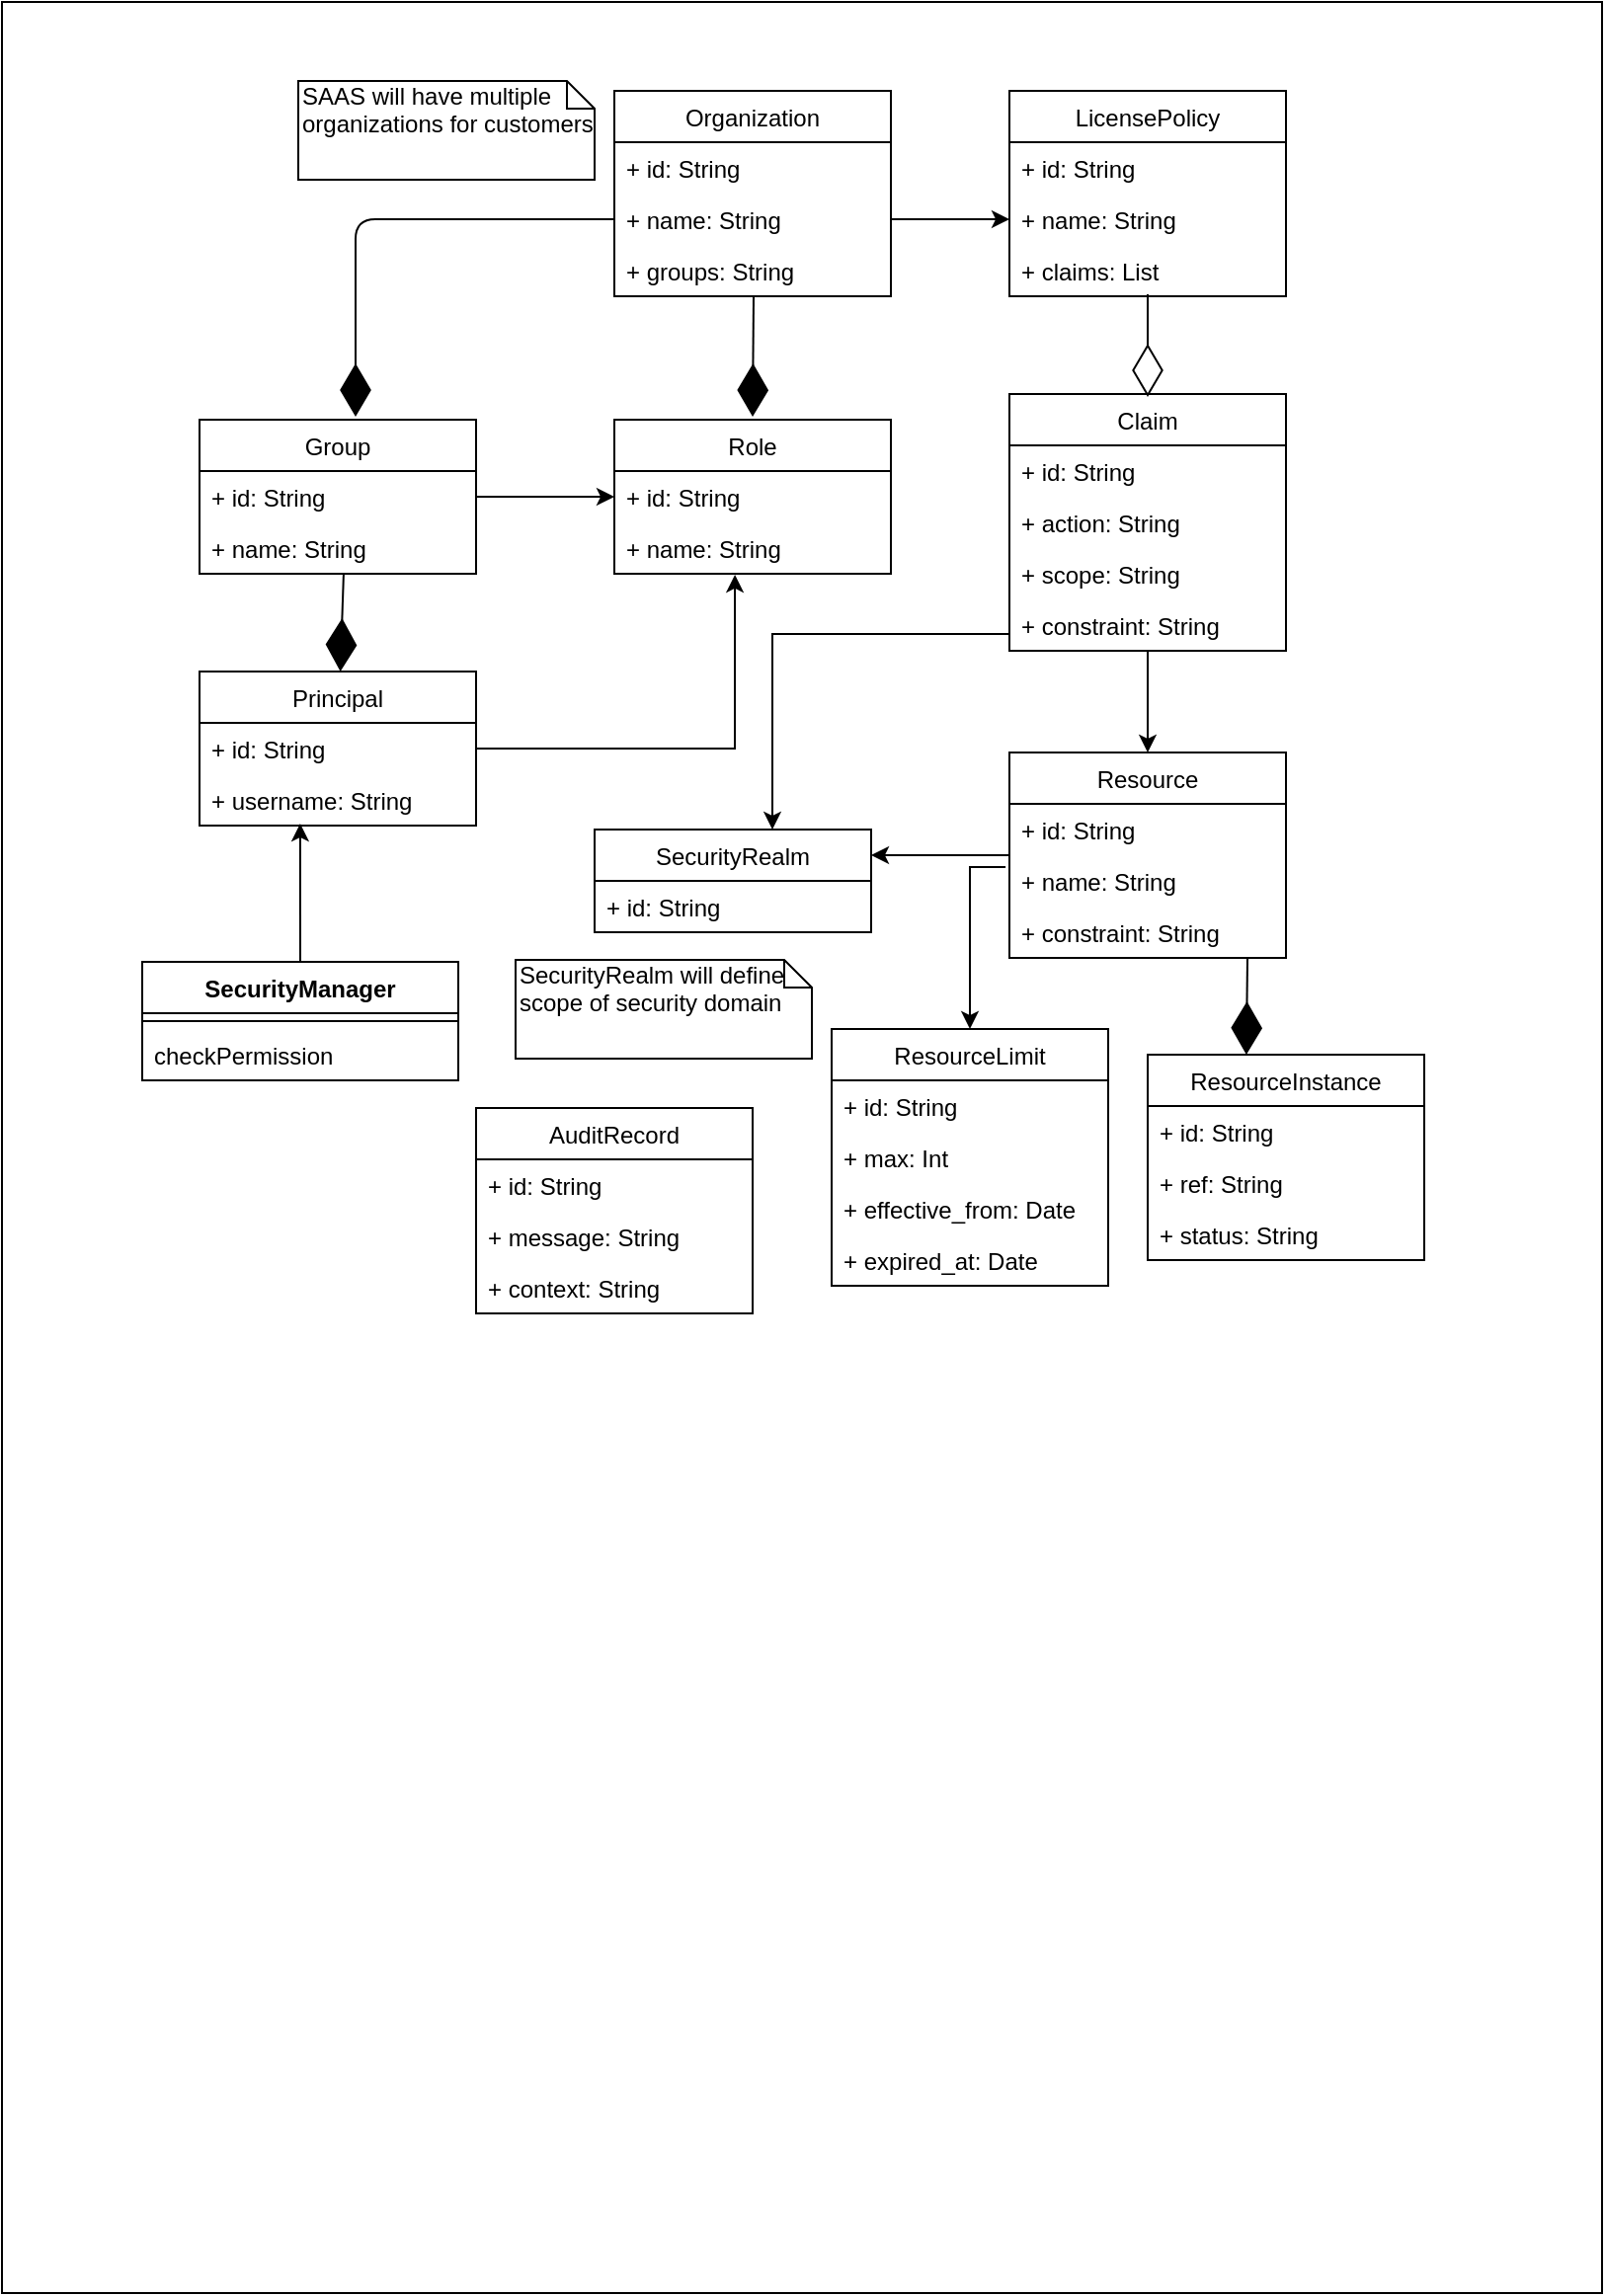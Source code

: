 <mxfile version="10.8.7" type="github"><diagram id="1unYMa8G9MczCseipLST" name="Page-1"><mxGraphModel dx="1477" dy="818" grid="1" gridSize="10" guides="1" tooltips="1" connect="1" arrows="1" fold="1" page="1" pageScale="1" pageWidth="850" pageHeight="1100" math="0" shadow="0"><root><mxCell id="0"/><mxCell id="1" parent="0"/><mxCell id="NSL7rVaFAGXcs8vWHZqC-22" value="" style="html=1;" parent="1" vertex="1"><mxGeometry x="20" y="40" width="810" height="1160" as="geometry"/></mxCell><mxCell id="NSL7rVaFAGXcs8vWHZqC-1" value="SecurityRealm" style="swimlane;fontStyle=0;childLayout=stackLayout;horizontal=1;startSize=26;fillColor=none;horizontalStack=0;resizeParent=1;resizeParentMax=0;resizeLast=0;collapsible=1;marginBottom=0;" parent="1" vertex="1"><mxGeometry x="320" y="459" width="140" height="52" as="geometry"/></mxCell><mxCell id="NSL7rVaFAGXcs8vWHZqC-2" value="+ id: String" style="text;strokeColor=none;fillColor=none;align=left;verticalAlign=top;spacingLeft=4;spacingRight=4;overflow=hidden;rotatable=0;points=[[0,0.5],[1,0.5]];portConstraint=eastwest;" parent="NSL7rVaFAGXcs8vWHZqC-1" vertex="1"><mxGeometry y="26" width="140" height="26" as="geometry"/></mxCell><mxCell id="NSL7rVaFAGXcs8vWHZqC-80" style="edgeStyle=orthogonalEdgeStyle;rounded=0;orthogonalLoop=1;jettySize=auto;html=1;entryX=0.436;entryY=1.019;entryDx=0;entryDy=0;entryPerimeter=0;exitX=1;exitY=0.5;exitDx=0;exitDy=0;" parent="1" source="NSL7rVaFAGXcs8vWHZqC-7" target="NSL7rVaFAGXcs8vWHZqC-69" edge="1"><mxGeometry relative="1" as="geometry"/></mxCell><mxCell id="NSL7rVaFAGXcs8vWHZqC-6" value="Principal" style="swimlane;fontStyle=0;childLayout=stackLayout;horizontal=1;startSize=26;fillColor=none;horizontalStack=0;resizeParent=1;resizeParentMax=0;resizeLast=0;collapsible=1;marginBottom=0;" parent="1" vertex="1"><mxGeometry x="120" y="379" width="140" height="78" as="geometry"/></mxCell><mxCell id="NSL7rVaFAGXcs8vWHZqC-7" value="+ id: String" style="text;strokeColor=none;fillColor=none;align=left;verticalAlign=top;spacingLeft=4;spacingRight=4;overflow=hidden;rotatable=0;points=[[0,0.5],[1,0.5]];portConstraint=eastwest;" parent="NSL7rVaFAGXcs8vWHZqC-6" vertex="1"><mxGeometry y="26" width="140" height="26" as="geometry"/></mxCell><mxCell id="NSL7rVaFAGXcs8vWHZqC-8" value="+ username: String" style="text;strokeColor=none;fillColor=none;align=left;verticalAlign=top;spacingLeft=4;spacingRight=4;overflow=hidden;rotatable=0;points=[[0,0.5],[1,0.5]];portConstraint=eastwest;" parent="NSL7rVaFAGXcs8vWHZqC-6" vertex="1"><mxGeometry y="52" width="140" height="26" as="geometry"/></mxCell><mxCell id="NSL7rVaFAGXcs8vWHZqC-10" value="Organization" style="swimlane;fontStyle=0;childLayout=stackLayout;horizontal=1;startSize=26;fillColor=none;horizontalStack=0;resizeParent=1;resizeParentMax=0;resizeLast=0;collapsible=1;marginBottom=0;" parent="1" vertex="1"><mxGeometry x="330" y="85" width="140" height="104" as="geometry"/></mxCell><mxCell id="NSL7rVaFAGXcs8vWHZqC-11" value="+ id: String" style="text;strokeColor=none;fillColor=none;align=left;verticalAlign=top;spacingLeft=4;spacingRight=4;overflow=hidden;rotatable=0;points=[[0,0.5],[1,0.5]];portConstraint=eastwest;" parent="NSL7rVaFAGXcs8vWHZqC-10" vertex="1"><mxGeometry y="26" width="140" height="26" as="geometry"/></mxCell><mxCell id="NSL7rVaFAGXcs8vWHZqC-12" value="+ name: String" style="text;strokeColor=none;fillColor=none;align=left;verticalAlign=top;spacingLeft=4;spacingRight=4;overflow=hidden;rotatable=0;points=[[0,0.5],[1,0.5]];portConstraint=eastwest;" parent="NSL7rVaFAGXcs8vWHZqC-10" vertex="1"><mxGeometry y="52" width="140" height="26" as="geometry"/></mxCell><mxCell id="NSL7rVaFAGXcs8vWHZqC-13" value="+ groups: String" style="text;strokeColor=none;fillColor=none;align=left;verticalAlign=top;spacingLeft=4;spacingRight=4;overflow=hidden;rotatable=0;points=[[0,0.5],[1,0.5]];portConstraint=eastwest;" parent="NSL7rVaFAGXcs8vWHZqC-10" vertex="1"><mxGeometry y="78" width="140" height="26" as="geometry"/></mxCell><mxCell id="NSL7rVaFAGXcs8vWHZqC-14" value="LicensePolicy" style="swimlane;fontStyle=0;childLayout=stackLayout;horizontal=1;startSize=26;fillColor=none;horizontalStack=0;resizeParent=1;resizeParentMax=0;resizeLast=0;collapsible=1;marginBottom=0;" parent="1" vertex="1"><mxGeometry x="530" y="85" width="140" height="104" as="geometry"/></mxCell><mxCell id="NSL7rVaFAGXcs8vWHZqC-15" value="+ id: String" style="text;strokeColor=none;fillColor=none;align=left;verticalAlign=top;spacingLeft=4;spacingRight=4;overflow=hidden;rotatable=0;points=[[0,0.5],[1,0.5]];portConstraint=eastwest;" parent="NSL7rVaFAGXcs8vWHZqC-14" vertex="1"><mxGeometry y="26" width="140" height="26" as="geometry"/></mxCell><mxCell id="NSL7rVaFAGXcs8vWHZqC-16" value="+ name: String" style="text;strokeColor=none;fillColor=none;align=left;verticalAlign=top;spacingLeft=4;spacingRight=4;overflow=hidden;rotatable=0;points=[[0,0.5],[1,0.5]];portConstraint=eastwest;" parent="NSL7rVaFAGXcs8vWHZqC-14" vertex="1"><mxGeometry y="52" width="140" height="26" as="geometry"/></mxCell><mxCell id="NSL7rVaFAGXcs8vWHZqC-17" value="+ claims: List" style="text;strokeColor=none;fillColor=none;align=left;verticalAlign=top;spacingLeft=4;spacingRight=4;overflow=hidden;rotatable=0;points=[[0,0.5],[1,0.5]];portConstraint=eastwest;" parent="NSL7rVaFAGXcs8vWHZqC-14" vertex="1"><mxGeometry y="78" width="140" height="26" as="geometry"/></mxCell><mxCell id="NSL7rVaFAGXcs8vWHZqC-79" style="edgeStyle=orthogonalEdgeStyle;rounded=0;orthogonalLoop=1;jettySize=auto;html=1;entryX=0;entryY=0.5;entryDx=0;entryDy=0;" parent="1" source="NSL7rVaFAGXcs8vWHZqC-18" target="NSL7rVaFAGXcs8vWHZqC-68" edge="1"><mxGeometry relative="1" as="geometry"/></mxCell><mxCell id="NSL7rVaFAGXcs8vWHZqC-18" value="Group" style="swimlane;fontStyle=0;childLayout=stackLayout;horizontal=1;startSize=26;fillColor=none;horizontalStack=0;resizeParent=1;resizeParentMax=0;resizeLast=0;collapsible=1;marginBottom=0;" parent="1" vertex="1"><mxGeometry x="120" y="251.5" width="140" height="78" as="geometry"/></mxCell><mxCell id="NSL7rVaFAGXcs8vWHZqC-19" value="+ id: String" style="text;strokeColor=none;fillColor=none;align=left;verticalAlign=top;spacingLeft=4;spacingRight=4;overflow=hidden;rotatable=0;points=[[0,0.5],[1,0.5]];portConstraint=eastwest;" parent="NSL7rVaFAGXcs8vWHZqC-18" vertex="1"><mxGeometry y="26" width="140" height="26" as="geometry"/></mxCell><mxCell id="NSL7rVaFAGXcs8vWHZqC-20" value="+ name: String" style="text;strokeColor=none;fillColor=none;align=left;verticalAlign=top;spacingLeft=4;spacingRight=4;overflow=hidden;rotatable=0;points=[[0,0.5],[1,0.5]];portConstraint=eastwest;" parent="NSL7rVaFAGXcs8vWHZqC-18" vertex="1"><mxGeometry y="52" width="140" height="26" as="geometry"/></mxCell><mxCell id="NSL7rVaFAGXcs8vWHZqC-28" style="edgeStyle=orthogonalEdgeStyle;rounded=0;orthogonalLoop=1;jettySize=auto;html=1;entryX=0;entryY=0.5;entryDx=0;entryDy=0;" parent="1" source="NSL7rVaFAGXcs8vWHZqC-12" target="NSL7rVaFAGXcs8vWHZqC-16" edge="1"><mxGeometry relative="1" as="geometry"/></mxCell><mxCell id="NSL7rVaFAGXcs8vWHZqC-50" style="edgeStyle=orthogonalEdgeStyle;rounded=0;orthogonalLoop=1;jettySize=auto;html=1;entryX=0.5;entryY=0;entryDx=0;entryDy=0;" parent="1" source="NSL7rVaFAGXcs8vWHZqC-34" target="NSL7rVaFAGXcs8vWHZqC-45" edge="1"><mxGeometry relative="1" as="geometry"/></mxCell><mxCell id="bph3evvp2ra2I647VVuQ-9" style="edgeStyle=orthogonalEdgeStyle;rounded=0;orthogonalLoop=1;jettySize=auto;html=1;" edge="1" parent="1" source="NSL7rVaFAGXcs8vWHZqC-34"><mxGeometry relative="1" as="geometry"><mxPoint x="410" y="459" as="targetPoint"/><Array as="points"><mxPoint x="410" y="360"/><mxPoint x="410" y="459"/></Array></mxGeometry></mxCell><mxCell id="NSL7rVaFAGXcs8vWHZqC-34" value="Claim" style="swimlane;fontStyle=0;childLayout=stackLayout;horizontal=1;startSize=26;fillColor=none;horizontalStack=0;resizeParent=1;resizeParentMax=0;resizeLast=0;collapsible=1;marginBottom=0;" parent="1" vertex="1"><mxGeometry x="530" y="238.5" width="140" height="130" as="geometry"/></mxCell><mxCell id="NSL7rVaFAGXcs8vWHZqC-35" value="+ id: String" style="text;strokeColor=none;fillColor=none;align=left;verticalAlign=top;spacingLeft=4;spacingRight=4;overflow=hidden;rotatable=0;points=[[0,0.5],[1,0.5]];portConstraint=eastwest;" parent="NSL7rVaFAGXcs8vWHZqC-34" vertex="1"><mxGeometry y="26" width="140" height="26" as="geometry"/></mxCell><mxCell id="NSL7rVaFAGXcs8vWHZqC-36" value="+ action: String" style="text;strokeColor=none;fillColor=none;align=left;verticalAlign=top;spacingLeft=4;spacingRight=4;overflow=hidden;rotatable=0;points=[[0,0.5],[1,0.5]];portConstraint=eastwest;" parent="NSL7rVaFAGXcs8vWHZqC-34" vertex="1"><mxGeometry y="52" width="140" height="26" as="geometry"/></mxCell><mxCell id="NSL7rVaFAGXcs8vWHZqC-39" value="+ scope: String" style="text;strokeColor=none;fillColor=none;align=left;verticalAlign=top;spacingLeft=4;spacingRight=4;overflow=hidden;rotatable=0;points=[[0,0.5],[1,0.5]];portConstraint=eastwest;" parent="NSL7rVaFAGXcs8vWHZqC-34" vertex="1"><mxGeometry y="78" width="140" height="26" as="geometry"/></mxCell><mxCell id="NSL7rVaFAGXcs8vWHZqC-40" value="+ constraint: String" style="text;strokeColor=none;fillColor=none;align=left;verticalAlign=top;spacingLeft=4;spacingRight=4;overflow=hidden;rotatable=0;points=[[0,0.5],[1,0.5]];portConstraint=eastwest;" parent="NSL7rVaFAGXcs8vWHZqC-34" vertex="1"><mxGeometry y="104" width="140" height="26" as="geometry"/></mxCell><mxCell id="NSL7rVaFAGXcs8vWHZqC-41" value="" style="endArrow=diamondThin;endFill=0;endSize=24;html=1;exitX=0.557;exitY=0.962;exitDx=0;exitDy=0;exitPerimeter=0;" parent="1" edge="1"><mxGeometry width="160" relative="1" as="geometry"><mxPoint x="600" y="188" as="sourcePoint"/><mxPoint x="600" y="240" as="targetPoint"/></mxGeometry></mxCell><mxCell id="NSL7rVaFAGXcs8vWHZqC-43" value="" style="endArrow=diamondThin;endFill=1;endSize=24;html=1;exitX=0.521;exitY=1.019;exitDx=0;exitDy=0;exitPerimeter=0;" parent="1" source="NSL7rVaFAGXcs8vWHZqC-20" target="NSL7rVaFAGXcs8vWHZqC-6" edge="1"><mxGeometry width="160" relative="1" as="geometry"><mxPoint x="180" y="510" as="sourcePoint"/><mxPoint x="340" y="510" as="targetPoint"/></mxGeometry></mxCell><mxCell id="NSL7rVaFAGXcs8vWHZqC-44" value="" style="endArrow=diamondThin;endFill=1;endSize=24;html=1;exitX=0.521;exitY=1.019;exitDx=0;exitDy=0;exitPerimeter=0;" parent="1" edge="1"><mxGeometry width="160" relative="1" as="geometry"><mxPoint x="400.5" y="189" as="sourcePoint"/><mxPoint x="400" y="250" as="targetPoint"/></mxGeometry></mxCell><mxCell id="NSL7rVaFAGXcs8vWHZqC-61" style="edgeStyle=orthogonalEdgeStyle;rounded=0;orthogonalLoop=1;jettySize=auto;html=1;entryX=0.5;entryY=0;entryDx=0;entryDy=0;exitX=-0.014;exitY=0.231;exitDx=0;exitDy=0;exitPerimeter=0;" parent="1" source="NSL7rVaFAGXcs8vWHZqC-47" target="NSL7rVaFAGXcs8vWHZqC-55" edge="1"><mxGeometry relative="1" as="geometry"/></mxCell><mxCell id="bph3evvp2ra2I647VVuQ-10" style="edgeStyle=orthogonalEdgeStyle;rounded=0;orthogonalLoop=1;jettySize=auto;html=1;entryX=1;entryY=0.25;entryDx=0;entryDy=0;" edge="1" parent="1" source="NSL7rVaFAGXcs8vWHZqC-45" target="NSL7rVaFAGXcs8vWHZqC-1"><mxGeometry relative="1" as="geometry"/></mxCell><mxCell id="NSL7rVaFAGXcs8vWHZqC-45" value="Resource" style="swimlane;fontStyle=0;childLayout=stackLayout;horizontal=1;startSize=26;fillColor=none;horizontalStack=0;resizeParent=1;resizeParentMax=0;resizeLast=0;collapsible=1;marginBottom=0;" parent="1" vertex="1"><mxGeometry x="530" y="420" width="140" height="104" as="geometry"/></mxCell><mxCell id="NSL7rVaFAGXcs8vWHZqC-46" value="+ id: String" style="text;strokeColor=none;fillColor=none;align=left;verticalAlign=top;spacingLeft=4;spacingRight=4;overflow=hidden;rotatable=0;points=[[0,0.5],[1,0.5]];portConstraint=eastwest;" parent="NSL7rVaFAGXcs8vWHZqC-45" vertex="1"><mxGeometry y="26" width="140" height="26" as="geometry"/></mxCell><mxCell id="NSL7rVaFAGXcs8vWHZqC-47" value="+ name: String" style="text;strokeColor=none;fillColor=none;align=left;verticalAlign=top;spacingLeft=4;spacingRight=4;overflow=hidden;rotatable=0;points=[[0,0.5],[1,0.5]];portConstraint=eastwest;" parent="NSL7rVaFAGXcs8vWHZqC-45" vertex="1"><mxGeometry y="52" width="140" height="26" as="geometry"/></mxCell><mxCell id="NSL7rVaFAGXcs8vWHZqC-49" value="+ constraint: String" style="text;strokeColor=none;fillColor=none;align=left;verticalAlign=top;spacingLeft=4;spacingRight=4;overflow=hidden;rotatable=0;points=[[0,0.5],[1,0.5]];portConstraint=eastwest;" parent="NSL7rVaFAGXcs8vWHZqC-45" vertex="1"><mxGeometry y="78" width="140" height="26" as="geometry"/></mxCell><mxCell id="NSL7rVaFAGXcs8vWHZqC-51" value="ResourceInstance" style="swimlane;fontStyle=0;childLayout=stackLayout;horizontal=1;startSize=26;fillColor=none;horizontalStack=0;resizeParent=1;resizeParentMax=0;resizeLast=0;collapsible=1;marginBottom=0;" parent="1" vertex="1"><mxGeometry x="600" y="573" width="140" height="104" as="geometry"/></mxCell><mxCell id="NSL7rVaFAGXcs8vWHZqC-52" value="+ id: String" style="text;strokeColor=none;fillColor=none;align=left;verticalAlign=top;spacingLeft=4;spacingRight=4;overflow=hidden;rotatable=0;points=[[0,0.5],[1,0.5]];portConstraint=eastwest;" parent="NSL7rVaFAGXcs8vWHZqC-51" vertex="1"><mxGeometry y="26" width="140" height="26" as="geometry"/></mxCell><mxCell id="NSL7rVaFAGXcs8vWHZqC-53" value="+ ref: String" style="text;strokeColor=none;fillColor=none;align=left;verticalAlign=top;spacingLeft=4;spacingRight=4;overflow=hidden;rotatable=0;points=[[0,0.5],[1,0.5]];portConstraint=eastwest;" parent="NSL7rVaFAGXcs8vWHZqC-51" vertex="1"><mxGeometry y="52" width="140" height="26" as="geometry"/></mxCell><mxCell id="NSL7rVaFAGXcs8vWHZqC-54" value="+ status: String" style="text;strokeColor=none;fillColor=none;align=left;verticalAlign=top;spacingLeft=4;spacingRight=4;overflow=hidden;rotatable=0;points=[[0,0.5],[1,0.5]];portConstraint=eastwest;" parent="NSL7rVaFAGXcs8vWHZqC-51" vertex="1"><mxGeometry y="78" width="140" height="26" as="geometry"/></mxCell><mxCell id="NSL7rVaFAGXcs8vWHZqC-55" value="ResourceLimit" style="swimlane;fontStyle=0;childLayout=stackLayout;horizontal=1;startSize=26;fillColor=none;horizontalStack=0;resizeParent=1;resizeParentMax=0;resizeLast=0;collapsible=1;marginBottom=0;" parent="1" vertex="1"><mxGeometry x="440" y="560" width="140" height="130" as="geometry"/></mxCell><mxCell id="NSL7rVaFAGXcs8vWHZqC-56" value="+ id: String" style="text;strokeColor=none;fillColor=none;align=left;verticalAlign=top;spacingLeft=4;spacingRight=4;overflow=hidden;rotatable=0;points=[[0,0.5],[1,0.5]];portConstraint=eastwest;" parent="NSL7rVaFAGXcs8vWHZqC-55" vertex="1"><mxGeometry y="26" width="140" height="26" as="geometry"/></mxCell><mxCell id="NSL7rVaFAGXcs8vWHZqC-57" value="+ max: Int" style="text;strokeColor=none;fillColor=none;align=left;verticalAlign=top;spacingLeft=4;spacingRight=4;overflow=hidden;rotatable=0;points=[[0,0.5],[1,0.5]];portConstraint=eastwest;" parent="NSL7rVaFAGXcs8vWHZqC-55" vertex="1"><mxGeometry y="52" width="140" height="26" as="geometry"/></mxCell><mxCell id="NSL7rVaFAGXcs8vWHZqC-58" value="+ effective_from: Date" style="text;strokeColor=none;fillColor=none;align=left;verticalAlign=top;spacingLeft=4;spacingRight=4;overflow=hidden;rotatable=0;points=[[0,0.5],[1,0.5]];portConstraint=eastwest;" parent="NSL7rVaFAGXcs8vWHZqC-55" vertex="1"><mxGeometry y="78" width="140" height="26" as="geometry"/></mxCell><mxCell id="NSL7rVaFAGXcs8vWHZqC-60" value="+ expired_at: Date" style="text;strokeColor=none;fillColor=none;align=left;verticalAlign=top;spacingLeft=4;spacingRight=4;overflow=hidden;rotatable=0;points=[[0,0.5],[1,0.5]];portConstraint=eastwest;" parent="NSL7rVaFAGXcs8vWHZqC-55" vertex="1"><mxGeometry y="104" width="140" height="26" as="geometry"/></mxCell><mxCell id="NSL7rVaFAGXcs8vWHZqC-66" value="" style="endArrow=diamondThin;endFill=1;endSize=24;html=1;exitX=0.521;exitY=1.019;exitDx=0;exitDy=0;exitPerimeter=0;" parent="1" edge="1"><mxGeometry width="160" relative="1" as="geometry"><mxPoint x="650.5" y="524" as="sourcePoint"/><mxPoint x="649.943" y="573" as="targetPoint"/></mxGeometry></mxCell><mxCell id="NSL7rVaFAGXcs8vWHZqC-67" value="Role" style="swimlane;fontStyle=0;childLayout=stackLayout;horizontal=1;startSize=26;fillColor=none;horizontalStack=0;resizeParent=1;resizeParentMax=0;resizeLast=0;collapsible=1;marginBottom=0;" parent="1" vertex="1"><mxGeometry x="330" y="251.5" width="140" height="78" as="geometry"/></mxCell><mxCell id="NSL7rVaFAGXcs8vWHZqC-68" value="+ id: String" style="text;strokeColor=none;fillColor=none;align=left;verticalAlign=top;spacingLeft=4;spacingRight=4;overflow=hidden;rotatable=0;points=[[0,0.5],[1,0.5]];portConstraint=eastwest;" parent="NSL7rVaFAGXcs8vWHZqC-67" vertex="1"><mxGeometry y="26" width="140" height="26" as="geometry"/></mxCell><mxCell id="NSL7rVaFAGXcs8vWHZqC-69" value="+ name: String" style="text;strokeColor=none;fillColor=none;align=left;verticalAlign=top;spacingLeft=4;spacingRight=4;overflow=hidden;rotatable=0;points=[[0,0.5],[1,0.5]];portConstraint=eastwest;" parent="NSL7rVaFAGXcs8vWHZqC-67" vertex="1"><mxGeometry y="52" width="140" height="26" as="geometry"/></mxCell><mxCell id="NSL7rVaFAGXcs8vWHZqC-71" value="" style="endArrow=diamondThin;endFill=1;endSize=24;html=1;exitX=0;exitY=0.5;exitDx=0;exitDy=0;" parent="1" source="NSL7rVaFAGXcs8vWHZqC-12" edge="1"><mxGeometry width="160" relative="1" as="geometry"><mxPoint x="199.5" y="190" as="sourcePoint"/><mxPoint x="199" y="250" as="targetPoint"/><Array as="points"><mxPoint x="199" y="150"/></Array></mxGeometry></mxCell><mxCell id="bph3evvp2ra2I647VVuQ-1" value="AuditRecord" style="swimlane;fontStyle=0;childLayout=stackLayout;horizontal=1;startSize=26;fillColor=none;horizontalStack=0;resizeParent=1;resizeParentMax=0;resizeLast=0;collapsible=1;marginBottom=0;" vertex="1" parent="1"><mxGeometry x="260" y="600" width="140" height="104" as="geometry"/></mxCell><mxCell id="bph3evvp2ra2I647VVuQ-2" value="+ id: String" style="text;strokeColor=none;fillColor=none;align=left;verticalAlign=top;spacingLeft=4;spacingRight=4;overflow=hidden;rotatable=0;points=[[0,0.5],[1,0.5]];portConstraint=eastwest;" vertex="1" parent="bph3evvp2ra2I647VVuQ-1"><mxGeometry y="26" width="140" height="26" as="geometry"/></mxCell><mxCell id="bph3evvp2ra2I647VVuQ-3" value="+ message: String" style="text;strokeColor=none;fillColor=none;align=left;verticalAlign=top;spacingLeft=4;spacingRight=4;overflow=hidden;rotatable=0;points=[[0,0.5],[1,0.5]];portConstraint=eastwest;" vertex="1" parent="bph3evvp2ra2I647VVuQ-1"><mxGeometry y="52" width="140" height="26" as="geometry"/></mxCell><mxCell id="bph3evvp2ra2I647VVuQ-4" value="+ context: String" style="text;strokeColor=none;fillColor=none;align=left;verticalAlign=top;spacingLeft=4;spacingRight=4;overflow=hidden;rotatable=0;points=[[0,0.5],[1,0.5]];portConstraint=eastwest;" vertex="1" parent="bph3evvp2ra2I647VVuQ-1"><mxGeometry y="78" width="140" height="26" as="geometry"/></mxCell><mxCell id="bph3evvp2ra2I647VVuQ-12" value="SAAS will have multiple organizations for customers" style="shape=note;whiteSpace=wrap;html=1;size=14;verticalAlign=top;align=left;spacingTop=-6;" vertex="1" parent="1"><mxGeometry x="170" y="80" width="150" height="50" as="geometry"/></mxCell><mxCell id="bph3evvp2ra2I647VVuQ-14" value="SecurityRealm will define scope of security domain" style="shape=note;whiteSpace=wrap;html=1;size=14;verticalAlign=top;align=left;spacingTop=-6;" vertex="1" parent="1"><mxGeometry x="280" y="525" width="150" height="50" as="geometry"/></mxCell><mxCell id="bph3evvp2ra2I647VVuQ-24" style="edgeStyle=orthogonalEdgeStyle;rounded=0;orthogonalLoop=1;jettySize=auto;html=1;entryX=0.364;entryY=0.962;entryDx=0;entryDy=0;entryPerimeter=0;exitX=0.5;exitY=0;exitDx=0;exitDy=0;" edge="1" parent="1" source="bph3evvp2ra2I647VVuQ-20" target="NSL7rVaFAGXcs8vWHZqC-8"><mxGeometry relative="1" as="geometry"/></mxCell><mxCell id="bph3evvp2ra2I647VVuQ-20" value="SecurityManager" style="swimlane;fontStyle=1;align=center;verticalAlign=top;childLayout=stackLayout;horizontal=1;startSize=26;horizontalStack=0;resizeParent=1;resizeParentMax=0;resizeLast=0;collapsible=1;marginBottom=0;" vertex="1" parent="1"><mxGeometry x="91" y="526" width="160" height="60" as="geometry"/></mxCell><mxCell id="bph3evvp2ra2I647VVuQ-22" value="" style="line;strokeWidth=1;fillColor=none;align=left;verticalAlign=middle;spacingTop=-1;spacingLeft=3;spacingRight=3;rotatable=0;labelPosition=right;points=[];portConstraint=eastwest;" vertex="1" parent="bph3evvp2ra2I647VVuQ-20"><mxGeometry y="26" width="160" height="8" as="geometry"/></mxCell><mxCell id="bph3evvp2ra2I647VVuQ-23" value="checkPermission" style="text;strokeColor=none;fillColor=none;align=left;verticalAlign=top;spacingLeft=4;spacingRight=4;overflow=hidden;rotatable=0;points=[[0,0.5],[1,0.5]];portConstraint=eastwest;" vertex="1" parent="bph3evvp2ra2I647VVuQ-20"><mxGeometry y="34" width="160" height="26" as="geometry"/></mxCell></root></mxGraphModel></diagram></mxfile>